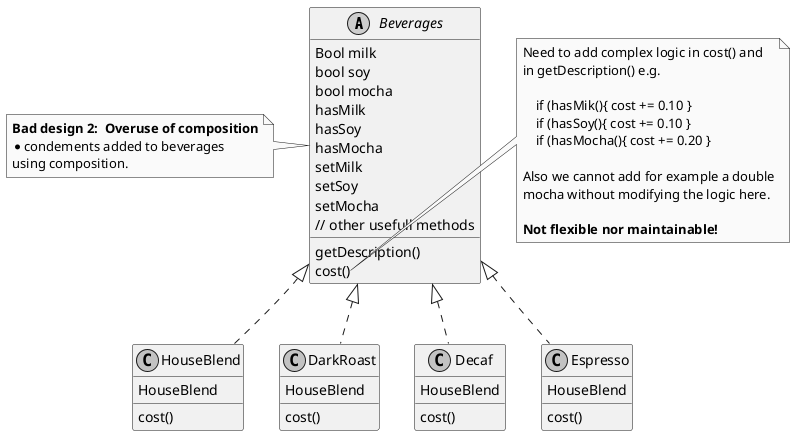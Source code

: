 @startuml
skinparam monochrome true

abstract Beverages {
    Bool milk
    bool soy
    bool mocha
    getDescription()
    cost()
    hasMilk
    hasSoy
    hasMocha
    setMilk
    setSoy
    setMocha
    // other usefull methods
}

note left of Beverages
    <b>Bad design 2:  Overuse of composition
    *condements added to beverages
    using composition.
end note
note right of Beverages::cost
    Need to add complex logic in cost() and
    in getDescription() e.g.

        if (hasMik(){ cost += 0.10 }
        if (hasSoy(){ cost += 0.10 }
        if (hasMocha(){ cost += 0.20 }

    Also we cannot add for example a double
    mocha without modifying the logic here.

    <b>Not flexible nor maintainable!
end note
class HouseBlend {
    HouseBlend
    cost()
}
class DarkRoast {
    HouseBlend
    cost()
}
class Decaf {
    HouseBlend
    cost()
}
class Espresso {
    HouseBlend
    cost()
}

Beverages <|.. HouseBlend
Beverages <|.. DarkRoast
Beverages <|.. Decaf
Beverages <|.. Espresso

@enduml